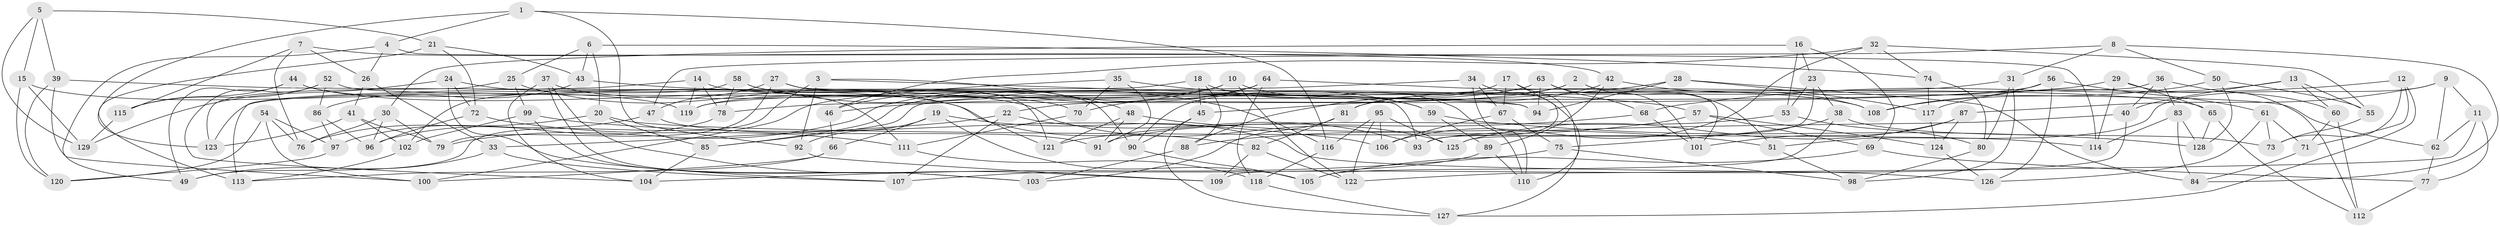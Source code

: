 // coarse degree distribution, {4: 0.35, 6: 0.5, 5: 0.1125, 3: 0.0375}
// Generated by graph-tools (version 1.1) at 2025/42/03/06/25 10:42:21]
// undirected, 129 vertices, 258 edges
graph export_dot {
graph [start="1"]
  node [color=gray90,style=filled];
  1;
  2;
  3;
  4;
  5;
  6;
  7;
  8;
  9;
  10;
  11;
  12;
  13;
  14;
  15;
  16;
  17;
  18;
  19;
  20;
  21;
  22;
  23;
  24;
  25;
  26;
  27;
  28;
  29;
  30;
  31;
  32;
  33;
  34;
  35;
  36;
  37;
  38;
  39;
  40;
  41;
  42;
  43;
  44;
  45;
  46;
  47;
  48;
  49;
  50;
  51;
  52;
  53;
  54;
  55;
  56;
  57;
  58;
  59;
  60;
  61;
  62;
  63;
  64;
  65;
  66;
  67;
  68;
  69;
  70;
  71;
  72;
  73;
  74;
  75;
  76;
  77;
  78;
  79;
  80;
  81;
  82;
  83;
  84;
  85;
  86;
  87;
  88;
  89;
  90;
  91;
  92;
  93;
  94;
  95;
  96;
  97;
  98;
  99;
  100;
  101;
  102;
  103;
  104;
  105;
  106;
  107;
  108;
  109;
  110;
  111;
  112;
  113;
  114;
  115;
  116;
  117;
  118;
  119;
  120;
  121;
  122;
  123;
  124;
  125;
  126;
  127;
  128;
  129;
  1 -- 92;
  1 -- 116;
  1 -- 123;
  1 -- 4;
  2 -- 101;
  2 -- 51;
  2 -- 22;
  2 -- 90;
  3 -- 94;
  3 -- 49;
  3 -- 92;
  3 -- 48;
  4 -- 26;
  4 -- 49;
  4 -- 114;
  5 -- 15;
  5 -- 129;
  5 -- 21;
  5 -- 39;
  6 -- 20;
  6 -- 43;
  6 -- 74;
  6 -- 25;
  7 -- 76;
  7 -- 42;
  7 -- 115;
  7 -- 26;
  8 -- 31;
  8 -- 84;
  8 -- 50;
  8 -- 47;
  9 -- 51;
  9 -- 62;
  9 -- 87;
  9 -- 11;
  10 -- 110;
  10 -- 122;
  10 -- 46;
  10 -- 119;
  11 -- 122;
  11 -- 77;
  11 -- 62;
  12 -- 127;
  12 -- 73;
  12 -- 68;
  12 -- 71;
  13 -- 55;
  13 -- 117;
  13 -- 40;
  13 -- 60;
  14 -- 113;
  14 -- 65;
  14 -- 78;
  14 -- 119;
  15 -- 120;
  15 -- 129;
  15 -- 119;
  16 -- 69;
  16 -- 30;
  16 -- 53;
  16 -- 23;
  17 -- 93;
  17 -- 81;
  17 -- 110;
  17 -- 67;
  18 -- 45;
  18 -- 59;
  18 -- 123;
  18 -- 88;
  19 -- 66;
  19 -- 126;
  19 -- 92;
  19 -- 105;
  20 -- 85;
  20 -- 76;
  20 -- 114;
  21 -- 72;
  21 -- 113;
  21 -- 43;
  22 -- 93;
  22 -- 107;
  22 -- 33;
  23 -- 53;
  23 -- 125;
  23 -- 38;
  24 -- 72;
  24 -- 82;
  24 -- 107;
  24 -- 129;
  25 -- 123;
  25 -- 99;
  25 -- 121;
  26 -- 41;
  26 -- 33;
  27 -- 47;
  27 -- 121;
  27 -- 93;
  27 -- 79;
  28 -- 94;
  28 -- 84;
  28 -- 117;
  28 -- 45;
  29 -- 112;
  29 -- 114;
  29 -- 65;
  29 -- 46;
  30 -- 79;
  30 -- 96;
  30 -- 76;
  31 -- 80;
  31 -- 98;
  31 -- 81;
  32 -- 55;
  32 -- 106;
  32 -- 74;
  32 -- 46;
  33 -- 49;
  33 -- 107;
  34 -- 119;
  34 -- 110;
  34 -- 127;
  34 -- 67;
  35 -- 100;
  35 -- 91;
  35 -- 70;
  35 -- 59;
  36 -- 60;
  36 -- 83;
  36 -- 40;
  36 -- 85;
  37 -- 109;
  37 -- 103;
  37 -- 104;
  37 -- 70;
  38 -- 105;
  38 -- 73;
  38 -- 75;
  39 -- 100;
  39 -- 120;
  39 -- 94;
  40 -- 109;
  40 -- 93;
  41 -- 123;
  41 -- 79;
  41 -- 102;
  42 -- 89;
  42 -- 108;
  42 -- 88;
  43 -- 86;
  43 -- 57;
  44 -- 125;
  44 -- 115;
  44 -- 49;
  44 -- 111;
  45 -- 127;
  45 -- 90;
  46 -- 66;
  47 -- 91;
  47 -- 97;
  48 -- 51;
  48 -- 91;
  48 -- 121;
  50 -- 55;
  50 -- 128;
  50 -- 108;
  51 -- 98;
  52 -- 104;
  52 -- 86;
  52 -- 62;
  52 -- 115;
  53 -- 91;
  53 -- 80;
  54 -- 76;
  54 -- 100;
  54 -- 97;
  54 -- 120;
  55 -- 73;
  56 -- 78;
  56 -- 108;
  56 -- 126;
  56 -- 61;
  57 -- 69;
  57 -- 124;
  57 -- 88;
  58 -- 78;
  58 -- 102;
  58 -- 116;
  58 -- 90;
  59 -- 128;
  59 -- 89;
  60 -- 71;
  60 -- 112;
  61 -- 73;
  61 -- 126;
  61 -- 71;
  62 -- 77;
  63 -- 85;
  63 -- 68;
  63 -- 94;
  63 -- 101;
  64 -- 70;
  64 -- 118;
  64 -- 79;
  64 -- 108;
  65 -- 128;
  65 -- 112;
  66 -- 100;
  66 -- 113;
  67 -- 75;
  67 -- 106;
  68 -- 121;
  68 -- 101;
  69 -- 77;
  69 -- 105;
  70 -- 111;
  71 -- 84;
  72 -- 96;
  72 -- 111;
  74 -- 117;
  74 -- 80;
  75 -- 98;
  75 -- 104;
  77 -- 112;
  78 -- 96;
  80 -- 98;
  81 -- 103;
  81 -- 82;
  82 -- 109;
  82 -- 122;
  83 -- 84;
  83 -- 128;
  83 -- 114;
  85 -- 104;
  86 -- 97;
  86 -- 96;
  87 -- 101;
  87 -- 125;
  87 -- 124;
  88 -- 103;
  89 -- 110;
  89 -- 107;
  90 -- 105;
  92 -- 109;
  95 -- 116;
  95 -- 125;
  95 -- 122;
  95 -- 106;
  97 -- 120;
  99 -- 103;
  99 -- 106;
  99 -- 102;
  102 -- 113;
  111 -- 118;
  115 -- 129;
  116 -- 118;
  117 -- 124;
  118 -- 127;
  124 -- 126;
}
